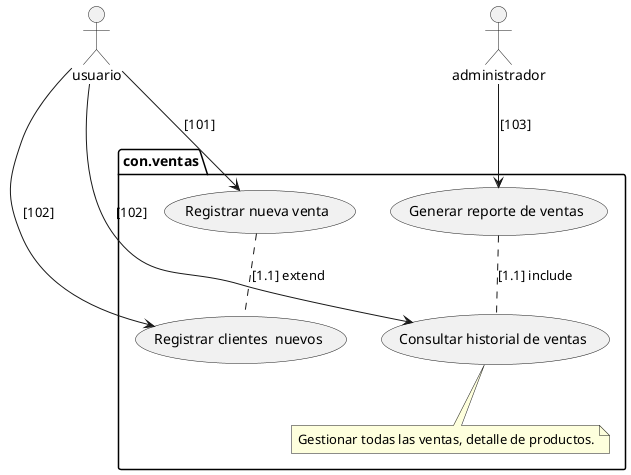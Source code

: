 @startuml
actor "usuario" as cli
actor "administrador" as adm
package "con.ventas" {
note "Gestionar todas las ventas, detalle de productos." as N1

    usecase "Registrar nueva venta" as rv
    usecase "Registrar clientes  nuevos" as clientes
    usecase "Consultar historial de ventas" as hventas
    usecase "Generar reporte de ventas" as reportV

    hventas ..N1
    rv .. clientes :[1.1] extend
    reportV .. hventas : [1.1] include
}
cli --> clientes : [102]
cli --> rv : [101]
cli --> hventas : [102]
adm --> reportV : [103]
@enduml
